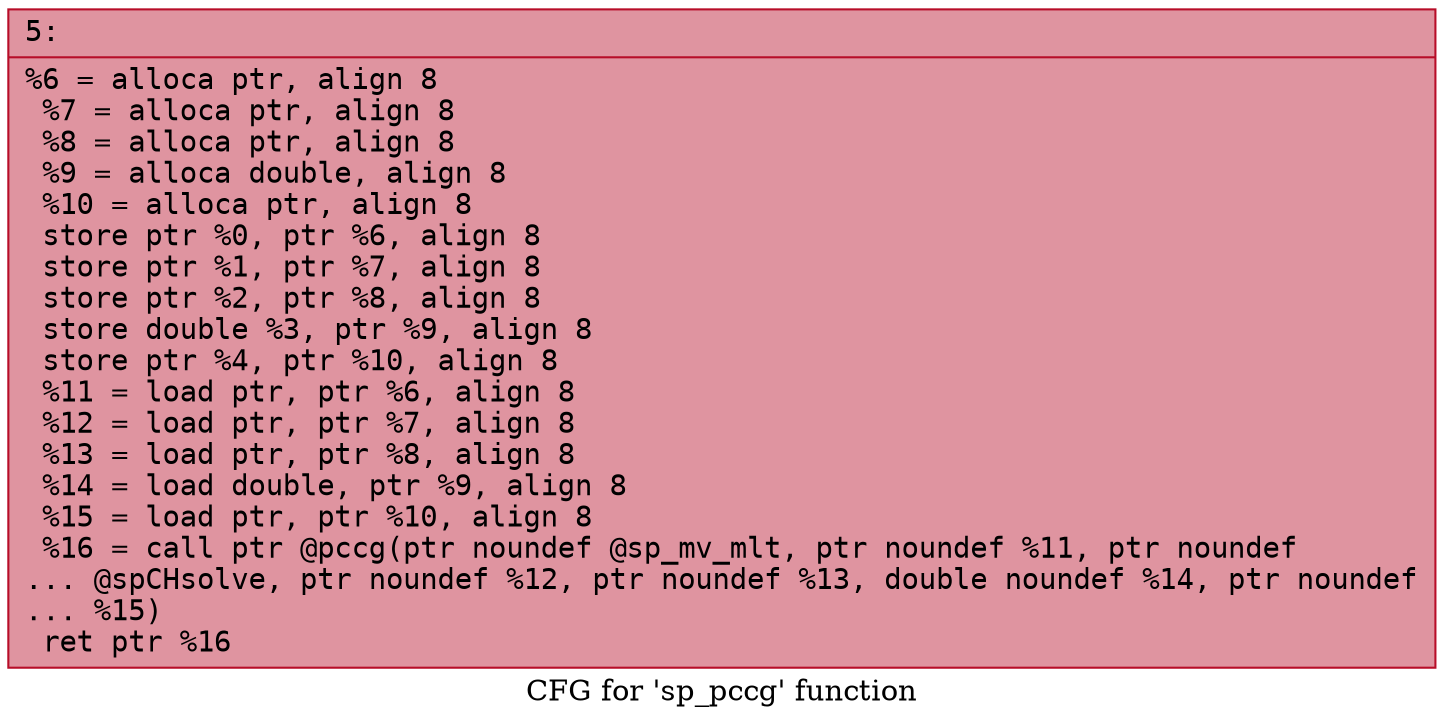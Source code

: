 digraph "CFG for 'sp_pccg' function" {
	label="CFG for 'sp_pccg' function";

	Node0x6000023ee6c0 [shape=record,color="#b70d28ff", style=filled, fillcolor="#b70d2870" fontname="Courier",label="{5:\l|  %6 = alloca ptr, align 8\l  %7 = alloca ptr, align 8\l  %8 = alloca ptr, align 8\l  %9 = alloca double, align 8\l  %10 = alloca ptr, align 8\l  store ptr %0, ptr %6, align 8\l  store ptr %1, ptr %7, align 8\l  store ptr %2, ptr %8, align 8\l  store double %3, ptr %9, align 8\l  store ptr %4, ptr %10, align 8\l  %11 = load ptr, ptr %6, align 8\l  %12 = load ptr, ptr %7, align 8\l  %13 = load ptr, ptr %8, align 8\l  %14 = load double, ptr %9, align 8\l  %15 = load ptr, ptr %10, align 8\l  %16 = call ptr @pccg(ptr noundef @sp_mv_mlt, ptr noundef %11, ptr noundef\l... @spCHsolve, ptr noundef %12, ptr noundef %13, double noundef %14, ptr noundef\l... %15)\l  ret ptr %16\l}"];
}
